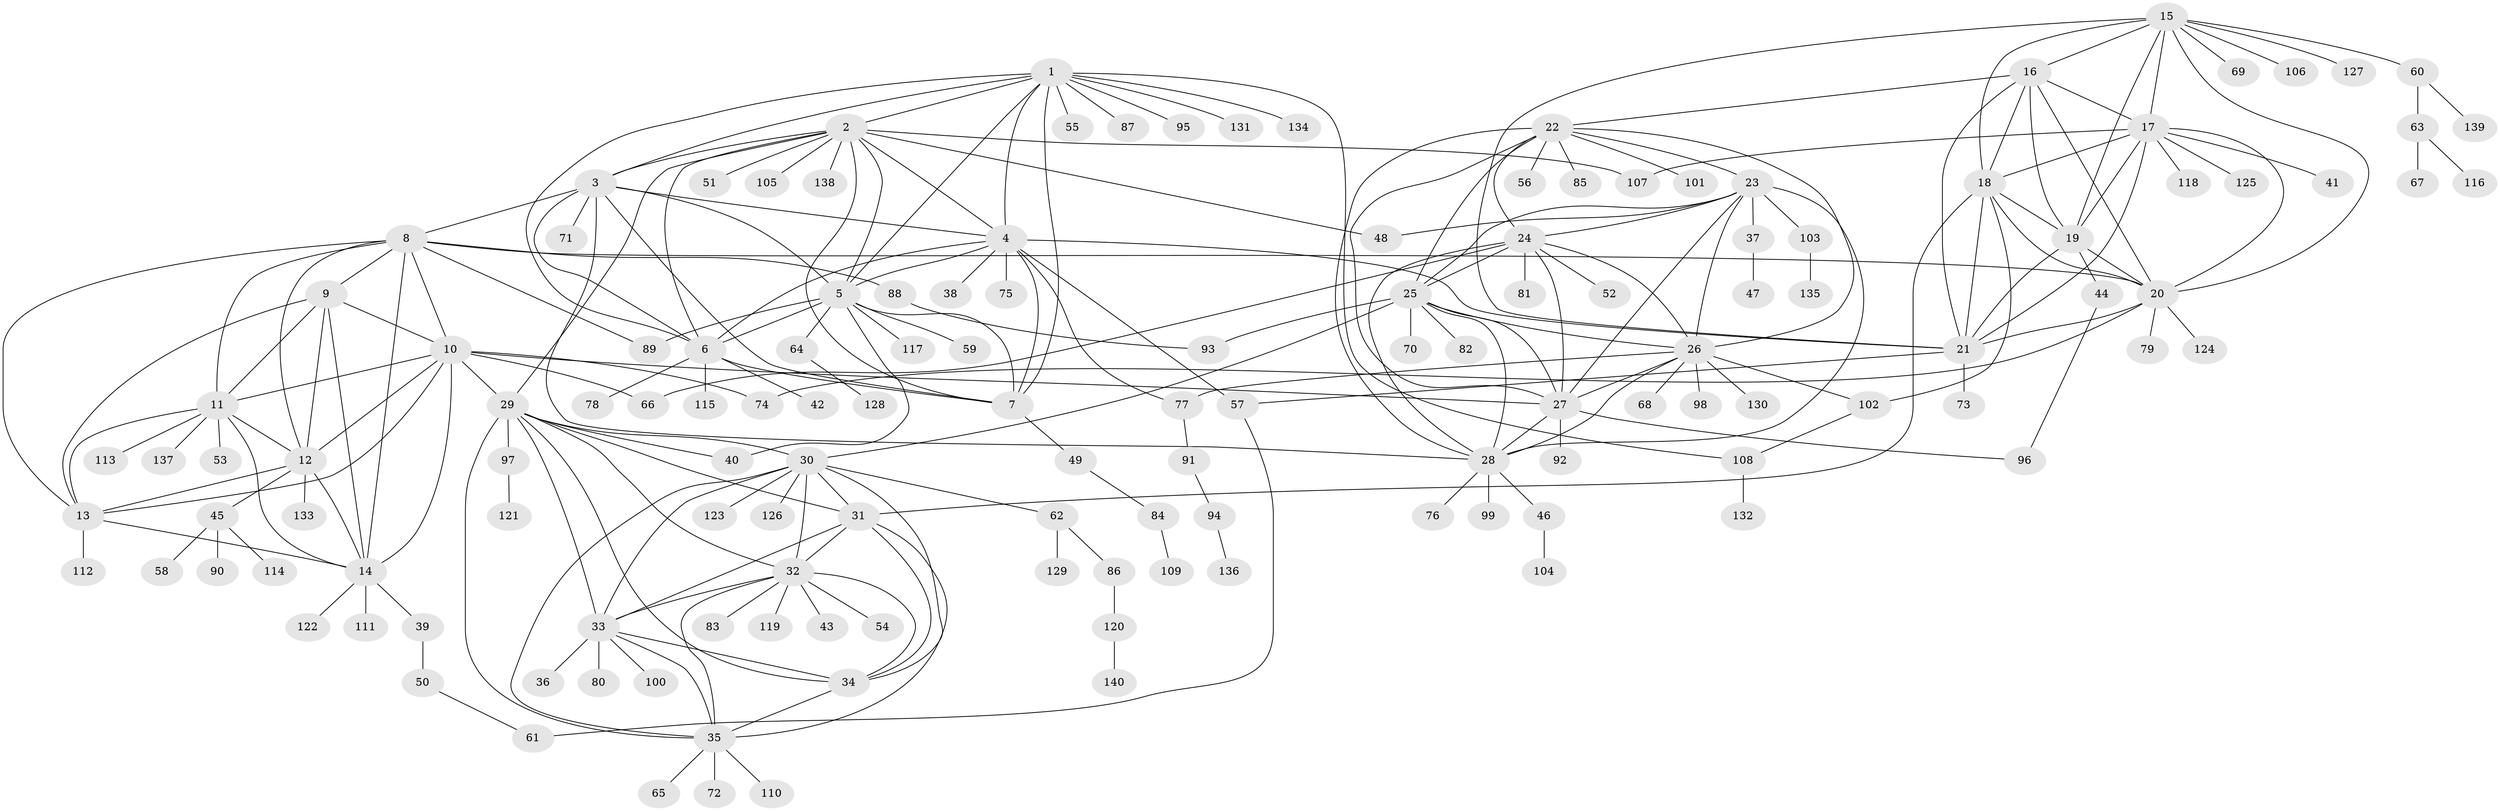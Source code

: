 // coarse degree distribution, {14: 0.010101010101010102, 6: 0.030303030303030304, 11: 0.010101010101010102, 4: 0.020202020202020204, 9: 0.06060606060606061, 5: 0.010101010101010102, 10: 0.020202020202020204, 8: 0.04040404040404041, 7: 0.030303030303030304, 1: 0.5757575757575758, 2: 0.1414141414141414, 12: 0.010101010101010102, 3: 0.04040404040404041}
// Generated by graph-tools (version 1.1) at 2025/37/03/04/25 23:37:51]
// undirected, 140 vertices, 233 edges
graph export_dot {
  node [color=gray90,style=filled];
  1;
  2;
  3;
  4;
  5;
  6;
  7;
  8;
  9;
  10;
  11;
  12;
  13;
  14;
  15;
  16;
  17;
  18;
  19;
  20;
  21;
  22;
  23;
  24;
  25;
  26;
  27;
  28;
  29;
  30;
  31;
  32;
  33;
  34;
  35;
  36;
  37;
  38;
  39;
  40;
  41;
  42;
  43;
  44;
  45;
  46;
  47;
  48;
  49;
  50;
  51;
  52;
  53;
  54;
  55;
  56;
  57;
  58;
  59;
  60;
  61;
  62;
  63;
  64;
  65;
  66;
  67;
  68;
  69;
  70;
  71;
  72;
  73;
  74;
  75;
  76;
  77;
  78;
  79;
  80;
  81;
  82;
  83;
  84;
  85;
  86;
  87;
  88;
  89;
  90;
  91;
  92;
  93;
  94;
  95;
  96;
  97;
  98;
  99;
  100;
  101;
  102;
  103;
  104;
  105;
  106;
  107;
  108;
  109;
  110;
  111;
  112;
  113;
  114;
  115;
  116;
  117;
  118;
  119;
  120;
  121;
  122;
  123;
  124;
  125;
  126;
  127;
  128;
  129;
  130;
  131;
  132;
  133;
  134;
  135;
  136;
  137;
  138;
  139;
  140;
  1 -- 2;
  1 -- 3;
  1 -- 4;
  1 -- 5;
  1 -- 6;
  1 -- 7;
  1 -- 55;
  1 -- 87;
  1 -- 95;
  1 -- 108;
  1 -- 131;
  1 -- 134;
  2 -- 3;
  2 -- 4;
  2 -- 5;
  2 -- 6;
  2 -- 7;
  2 -- 29;
  2 -- 48;
  2 -- 51;
  2 -- 105;
  2 -- 107;
  2 -- 138;
  3 -- 4;
  3 -- 5;
  3 -- 6;
  3 -- 7;
  3 -- 8;
  3 -- 28;
  3 -- 71;
  4 -- 5;
  4 -- 6;
  4 -- 7;
  4 -- 21;
  4 -- 38;
  4 -- 57;
  4 -- 75;
  4 -- 77;
  5 -- 6;
  5 -- 7;
  5 -- 40;
  5 -- 59;
  5 -- 64;
  5 -- 89;
  5 -- 117;
  6 -- 7;
  6 -- 42;
  6 -- 78;
  6 -- 115;
  7 -- 49;
  8 -- 9;
  8 -- 10;
  8 -- 11;
  8 -- 12;
  8 -- 13;
  8 -- 14;
  8 -- 20;
  8 -- 88;
  8 -- 89;
  9 -- 10;
  9 -- 11;
  9 -- 12;
  9 -- 13;
  9 -- 14;
  10 -- 11;
  10 -- 12;
  10 -- 13;
  10 -- 14;
  10 -- 27;
  10 -- 29;
  10 -- 66;
  10 -- 74;
  11 -- 12;
  11 -- 13;
  11 -- 14;
  11 -- 53;
  11 -- 113;
  11 -- 137;
  12 -- 13;
  12 -- 14;
  12 -- 45;
  12 -- 133;
  13 -- 14;
  13 -- 112;
  14 -- 39;
  14 -- 111;
  14 -- 122;
  15 -- 16;
  15 -- 17;
  15 -- 18;
  15 -- 19;
  15 -- 20;
  15 -- 21;
  15 -- 60;
  15 -- 69;
  15 -- 106;
  15 -- 127;
  16 -- 17;
  16 -- 18;
  16 -- 19;
  16 -- 20;
  16 -- 21;
  16 -- 22;
  17 -- 18;
  17 -- 19;
  17 -- 20;
  17 -- 21;
  17 -- 41;
  17 -- 107;
  17 -- 118;
  17 -- 125;
  18 -- 19;
  18 -- 20;
  18 -- 21;
  18 -- 31;
  18 -- 102;
  19 -- 20;
  19 -- 21;
  19 -- 44;
  20 -- 21;
  20 -- 74;
  20 -- 79;
  20 -- 124;
  21 -- 57;
  21 -- 73;
  22 -- 23;
  22 -- 24;
  22 -- 25;
  22 -- 26;
  22 -- 27;
  22 -- 28;
  22 -- 56;
  22 -- 85;
  22 -- 101;
  23 -- 24;
  23 -- 25;
  23 -- 26;
  23 -- 27;
  23 -- 28;
  23 -- 37;
  23 -- 48;
  23 -- 103;
  24 -- 25;
  24 -- 26;
  24 -- 27;
  24 -- 28;
  24 -- 52;
  24 -- 66;
  24 -- 81;
  25 -- 26;
  25 -- 27;
  25 -- 28;
  25 -- 30;
  25 -- 70;
  25 -- 82;
  25 -- 93;
  26 -- 27;
  26 -- 28;
  26 -- 68;
  26 -- 77;
  26 -- 98;
  26 -- 102;
  26 -- 130;
  27 -- 28;
  27 -- 92;
  27 -- 96;
  28 -- 46;
  28 -- 76;
  28 -- 99;
  29 -- 30;
  29 -- 31;
  29 -- 32;
  29 -- 33;
  29 -- 34;
  29 -- 35;
  29 -- 40;
  29 -- 97;
  30 -- 31;
  30 -- 32;
  30 -- 33;
  30 -- 34;
  30 -- 35;
  30 -- 62;
  30 -- 123;
  30 -- 126;
  31 -- 32;
  31 -- 33;
  31 -- 34;
  31 -- 35;
  32 -- 33;
  32 -- 34;
  32 -- 35;
  32 -- 43;
  32 -- 54;
  32 -- 83;
  32 -- 119;
  33 -- 34;
  33 -- 35;
  33 -- 36;
  33 -- 80;
  33 -- 100;
  34 -- 35;
  35 -- 65;
  35 -- 72;
  35 -- 110;
  37 -- 47;
  39 -- 50;
  44 -- 96;
  45 -- 58;
  45 -- 90;
  45 -- 114;
  46 -- 104;
  49 -- 84;
  50 -- 61;
  57 -- 61;
  60 -- 63;
  60 -- 139;
  62 -- 86;
  62 -- 129;
  63 -- 67;
  63 -- 116;
  64 -- 128;
  77 -- 91;
  84 -- 109;
  86 -- 120;
  88 -- 93;
  91 -- 94;
  94 -- 136;
  97 -- 121;
  102 -- 108;
  103 -- 135;
  108 -- 132;
  120 -- 140;
}
